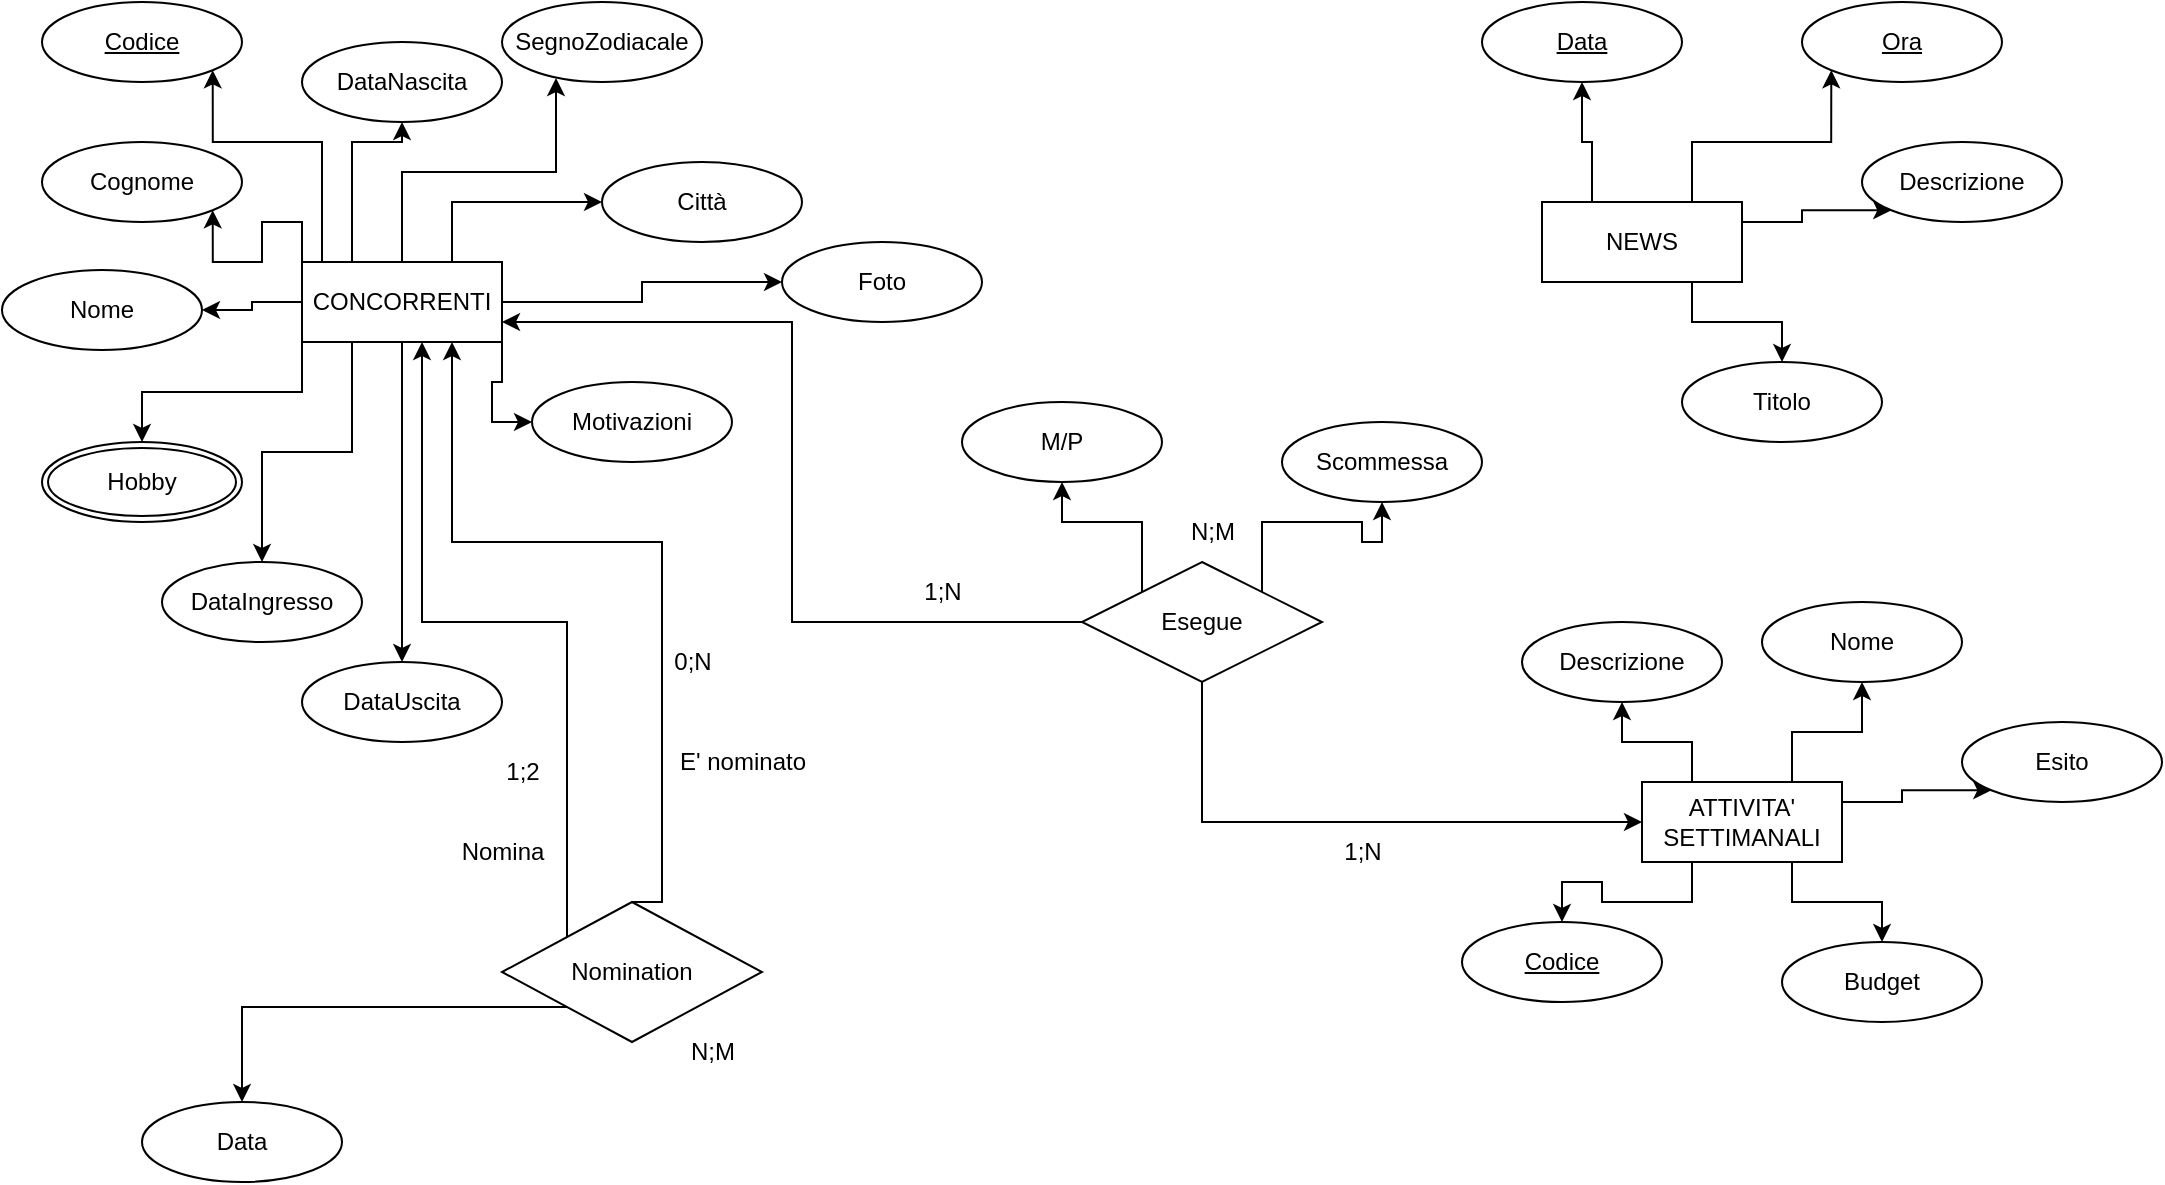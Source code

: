 <mxfile version="20.8.23" type="google"><diagram name="Page-1" id="q2eNYU6JrVqmfeQ3W6Yt"><mxGraphModel grid="1" page="1" gridSize="10" guides="1" tooltips="1" connect="1" arrows="1" fold="1" pageScale="1" pageWidth="1169" pageHeight="827" math="0" shadow="0"><root><mxCell id="0"/><mxCell id="1" parent="0"/><mxCell id="meiGzn_coHG9qIweiiqe-12" style="edgeStyle=orthogonalEdgeStyle;rounded=0;orthogonalLoop=1;jettySize=auto;html=1;exitX=0;exitY=0.5;exitDx=0;exitDy=0;entryX=1;entryY=0.5;entryDx=0;entryDy=0;" edge="1" parent="1" source="meiGzn_coHG9qIweiiqe-1" target="meiGzn_coHG9qIweiiqe-2"><mxGeometry relative="1" as="geometry"/></mxCell><mxCell id="meiGzn_coHG9qIweiiqe-13" style="edgeStyle=orthogonalEdgeStyle;rounded=0;orthogonalLoop=1;jettySize=auto;html=1;exitX=0;exitY=0;exitDx=0;exitDy=0;entryX=1;entryY=1;entryDx=0;entryDy=0;" edge="1" parent="1" source="meiGzn_coHG9qIweiiqe-1" target="meiGzn_coHG9qIweiiqe-3"><mxGeometry relative="1" as="geometry"/></mxCell><mxCell id="meiGzn_coHG9qIweiiqe-15" style="edgeStyle=orthogonalEdgeStyle;rounded=0;orthogonalLoop=1;jettySize=auto;html=1;exitX=0.5;exitY=0;exitDx=0;exitDy=0;entryX=0.27;entryY=0.95;entryDx=0;entryDy=0;entryPerimeter=0;" edge="1" parent="1" source="meiGzn_coHG9qIweiiqe-1" target="meiGzn_coHG9qIweiiqe-6"><mxGeometry relative="1" as="geometry"/></mxCell><mxCell id="meiGzn_coHG9qIweiiqe-16" style="edgeStyle=orthogonalEdgeStyle;rounded=0;orthogonalLoop=1;jettySize=auto;html=1;exitX=0.75;exitY=0;exitDx=0;exitDy=0;entryX=0;entryY=0.5;entryDx=0;entryDy=0;" edge="1" parent="1" source="meiGzn_coHG9qIweiiqe-1" target="meiGzn_coHG9qIweiiqe-7"><mxGeometry relative="1" as="geometry"/></mxCell><mxCell id="meiGzn_coHG9qIweiiqe-17" style="edgeStyle=orthogonalEdgeStyle;rounded=0;orthogonalLoop=1;jettySize=auto;html=1;exitX=1;exitY=0.5;exitDx=0;exitDy=0;entryX=0;entryY=0.5;entryDx=0;entryDy=0;" edge="1" parent="1" source="meiGzn_coHG9qIweiiqe-1" target="meiGzn_coHG9qIweiiqe-8"><mxGeometry relative="1" as="geometry"/></mxCell><mxCell id="meiGzn_coHG9qIweiiqe-59" style="edgeStyle=orthogonalEdgeStyle;rounded=0;orthogonalLoop=1;jettySize=auto;html=1;exitX=0;exitY=1;exitDx=0;exitDy=0;entryX=0.5;entryY=0;entryDx=0;entryDy=0;" edge="1" parent="1" source="meiGzn_coHG9qIweiiqe-1" target="meiGzn_coHG9qIweiiqe-11"><mxGeometry relative="1" as="geometry"/></mxCell><mxCell id="meiGzn_coHG9qIweiiqe-60" style="edgeStyle=orthogonalEdgeStyle;rounded=0;orthogonalLoop=1;jettySize=auto;html=1;exitX=0.25;exitY=1;exitDx=0;exitDy=0;entryX=0.5;entryY=0;entryDx=0;entryDy=0;" edge="1" parent="1" source="meiGzn_coHG9qIweiiqe-1" target="meiGzn_coHG9qIweiiqe-20"><mxGeometry relative="1" as="geometry"/></mxCell><mxCell id="meiGzn_coHG9qIweiiqe-61" style="edgeStyle=orthogonalEdgeStyle;rounded=0;orthogonalLoop=1;jettySize=auto;html=1;exitX=0.5;exitY=1;exitDx=0;exitDy=0;entryX=0.5;entryY=0;entryDx=0;entryDy=0;" edge="1" parent="1" source="meiGzn_coHG9qIweiiqe-1" target="meiGzn_coHG9qIweiiqe-21"><mxGeometry relative="1" as="geometry"/></mxCell><mxCell id="meiGzn_coHG9qIweiiqe-74" style="edgeStyle=orthogonalEdgeStyle;rounded=0;orthogonalLoop=1;jettySize=auto;html=1;exitX=1;exitY=1;exitDx=0;exitDy=0;entryX=0;entryY=0.5;entryDx=0;entryDy=0;" edge="1" parent="1" source="meiGzn_coHG9qIweiiqe-1" target="meiGzn_coHG9qIweiiqe-9"><mxGeometry relative="1" as="geometry"/></mxCell><mxCell id="meiGzn_coHG9qIweiiqe-76" style="edgeStyle=orthogonalEdgeStyle;rounded=0;orthogonalLoop=1;jettySize=auto;html=1;exitX=0.25;exitY=0;exitDx=0;exitDy=0;entryX=0.5;entryY=1;entryDx=0;entryDy=0;" edge="1" parent="1" source="meiGzn_coHG9qIweiiqe-1" target="meiGzn_coHG9qIweiiqe-4"><mxGeometry relative="1" as="geometry"><Array as="points"><mxPoint x="205" y="100"/><mxPoint x="230" y="100"/></Array></mxGeometry></mxCell><mxCell id="meiGzn_coHG9qIweiiqe-77" style="edgeStyle=orthogonalEdgeStyle;rounded=0;orthogonalLoop=1;jettySize=auto;html=1;exitX=0.25;exitY=0;exitDx=0;exitDy=0;entryX=1;entryY=1;entryDx=0;entryDy=0;" edge="1" parent="1" source="meiGzn_coHG9qIweiiqe-1" target="meiGzn_coHG9qIweiiqe-75"><mxGeometry relative="1" as="geometry"><Array as="points"><mxPoint x="190" y="160"/><mxPoint x="190" y="100"/><mxPoint x="135" y="100"/></Array></mxGeometry></mxCell><mxCell id="meiGzn_coHG9qIweiiqe-1" value="CONCORRENTI" style="whiteSpace=wrap;html=1;align=center;" vertex="1" parent="1"><mxGeometry x="180" y="160" width="100" height="40" as="geometry"/></mxCell><mxCell id="meiGzn_coHG9qIweiiqe-2" value="Nome" style="ellipse;whiteSpace=wrap;html=1;align=center;" vertex="1" parent="1"><mxGeometry x="30" y="164" width="100" height="40" as="geometry"/></mxCell><mxCell id="meiGzn_coHG9qIweiiqe-3" value="Cognome" style="ellipse;whiteSpace=wrap;html=1;align=center;" vertex="1" parent="1"><mxGeometry x="50" y="100" width="100" height="40" as="geometry"/></mxCell><mxCell id="meiGzn_coHG9qIweiiqe-4" value="DataNascita" style="ellipse;whiteSpace=wrap;html=1;align=center;" vertex="1" parent="1"><mxGeometry x="180" y="50" width="100" height="40" as="geometry"/></mxCell><mxCell id="meiGzn_coHG9qIweiiqe-6" value="SegnoZodiacale" style="ellipse;whiteSpace=wrap;html=1;align=center;" vertex="1" parent="1"><mxGeometry x="280" y="30" width="100" height="40" as="geometry"/></mxCell><mxCell id="meiGzn_coHG9qIweiiqe-7" value="Città" style="ellipse;whiteSpace=wrap;html=1;align=center;" vertex="1" parent="1"><mxGeometry x="330" y="110" width="100" height="40" as="geometry"/></mxCell><mxCell id="meiGzn_coHG9qIweiiqe-8" value="Foto" style="ellipse;whiteSpace=wrap;html=1;align=center;" vertex="1" parent="1"><mxGeometry x="420" y="150" width="100" height="40" as="geometry"/></mxCell><mxCell id="meiGzn_coHG9qIweiiqe-9" value="Motivazioni" style="ellipse;whiteSpace=wrap;html=1;align=center;" vertex="1" parent="1"><mxGeometry x="295" y="220" width="100" height="40" as="geometry"/></mxCell><mxCell id="meiGzn_coHG9qIweiiqe-11" value="Hobby" style="ellipse;shape=doubleEllipse;margin=3;whiteSpace=wrap;html=1;align=center;" vertex="1" parent="1"><mxGeometry x="50" y="250" width="100" height="40" as="geometry"/></mxCell><mxCell id="meiGzn_coHG9qIweiiqe-20" value="DataIngresso" style="ellipse;whiteSpace=wrap;html=1;align=center;" vertex="1" parent="1"><mxGeometry x="110" y="310" width="100" height="40" as="geometry"/></mxCell><mxCell id="meiGzn_coHG9qIweiiqe-21" value="DataUscita" style="ellipse;whiteSpace=wrap;html=1;align=center;" vertex="1" parent="1"><mxGeometry x="180" y="360" width="100" height="40" as="geometry"/></mxCell><mxCell id="meiGzn_coHG9qIweiiqe-32" style="edgeStyle=orthogonalEdgeStyle;rounded=0;orthogonalLoop=1;jettySize=auto;html=1;exitX=1;exitY=0.25;exitDx=0;exitDy=0;entryX=0;entryY=1;entryDx=0;entryDy=0;" edge="1" parent="1" source="meiGzn_coHG9qIweiiqe-24" target="meiGzn_coHG9qIweiiqe-28"><mxGeometry relative="1" as="geometry"/></mxCell><mxCell id="meiGzn_coHG9qIweiiqe-33" style="edgeStyle=orthogonalEdgeStyle;rounded=0;orthogonalLoop=1;jettySize=auto;html=1;exitX=0.75;exitY=1;exitDx=0;exitDy=0;entryX=0.5;entryY=0;entryDx=0;entryDy=0;" edge="1" parent="1" source="meiGzn_coHG9qIweiiqe-24" target="meiGzn_coHG9qIweiiqe-27"><mxGeometry relative="1" as="geometry"/></mxCell><mxCell id="meiGzn_coHG9qIweiiqe-70" style="edgeStyle=orthogonalEdgeStyle;rounded=0;orthogonalLoop=1;jettySize=auto;html=1;exitX=0.25;exitY=0;exitDx=0;exitDy=0;entryX=0.5;entryY=1;entryDx=0;entryDy=0;" edge="1" parent="1" source="meiGzn_coHG9qIweiiqe-24" target="meiGzn_coHG9qIweiiqe-69"><mxGeometry relative="1" as="geometry"/></mxCell><mxCell id="meiGzn_coHG9qIweiiqe-71" style="edgeStyle=orthogonalEdgeStyle;rounded=0;orthogonalLoop=1;jettySize=auto;html=1;exitX=0.75;exitY=0;exitDx=0;exitDy=0;entryX=0;entryY=1;entryDx=0;entryDy=0;" edge="1" parent="1" source="meiGzn_coHG9qIweiiqe-24" target="meiGzn_coHG9qIweiiqe-68"><mxGeometry relative="1" as="geometry"/></mxCell><mxCell id="meiGzn_coHG9qIweiiqe-24" value="NEWS" style="whiteSpace=wrap;html=1;align=center;" vertex="1" parent="1"><mxGeometry x="800" y="130" width="100" height="40" as="geometry"/></mxCell><mxCell id="meiGzn_coHG9qIweiiqe-27" value="Titolo" style="ellipse;whiteSpace=wrap;html=1;align=center;" vertex="1" parent="1"><mxGeometry x="870" y="210" width="100" height="40" as="geometry"/></mxCell><mxCell id="meiGzn_coHG9qIweiiqe-28" value="Descrizione" style="ellipse;whiteSpace=wrap;html=1;align=center;" vertex="1" parent="1"><mxGeometry x="960" y="100" width="100" height="40" as="geometry"/></mxCell><mxCell id="meiGzn_coHG9qIweiiqe-34" style="edgeStyle=orthogonalEdgeStyle;rounded=0;orthogonalLoop=1;jettySize=auto;html=1;exitX=0.25;exitY=0;exitDx=0;exitDy=0;entryX=0.5;entryY=1;entryDx=0;entryDy=0;" edge="1" parent="1" source="meiGzn_coHG9qIweiiqe-38" target="meiGzn_coHG9qIweiiqe-39"><mxGeometry relative="1" as="geometry"/></mxCell><mxCell id="meiGzn_coHG9qIweiiqe-35" style="edgeStyle=orthogonalEdgeStyle;rounded=0;orthogonalLoop=1;jettySize=auto;html=1;exitX=0.75;exitY=0;exitDx=0;exitDy=0;entryX=0.5;entryY=1;entryDx=0;entryDy=0;" edge="1" parent="1" source="meiGzn_coHG9qIweiiqe-38" target="meiGzn_coHG9qIweiiqe-40"><mxGeometry relative="1" as="geometry"/></mxCell><mxCell id="meiGzn_coHG9qIweiiqe-36" style="edgeStyle=orthogonalEdgeStyle;rounded=0;orthogonalLoop=1;jettySize=auto;html=1;exitX=1;exitY=0.25;exitDx=0;exitDy=0;entryX=0;entryY=1;entryDx=0;entryDy=0;" edge="1" parent="1" source="meiGzn_coHG9qIweiiqe-38" target="meiGzn_coHG9qIweiiqe-42"><mxGeometry relative="1" as="geometry"/></mxCell><mxCell id="meiGzn_coHG9qIweiiqe-37" style="edgeStyle=orthogonalEdgeStyle;rounded=0;orthogonalLoop=1;jettySize=auto;html=1;exitX=0.75;exitY=1;exitDx=0;exitDy=0;entryX=0.5;entryY=0;entryDx=0;entryDy=0;" edge="1" parent="1" source="meiGzn_coHG9qIweiiqe-38" target="meiGzn_coHG9qIweiiqe-41"><mxGeometry relative="1" as="geometry"/></mxCell><mxCell id="meiGzn_coHG9qIweiiqe-73" style="edgeStyle=orthogonalEdgeStyle;rounded=0;orthogonalLoop=1;jettySize=auto;html=1;exitX=0.25;exitY=1;exitDx=0;exitDy=0;entryX=0.5;entryY=0;entryDx=0;entryDy=0;" edge="1" parent="1" source="meiGzn_coHG9qIweiiqe-38" target="meiGzn_coHG9qIweiiqe-72"><mxGeometry relative="1" as="geometry"/></mxCell><mxCell id="meiGzn_coHG9qIweiiqe-38" value="ATTIVITA' SETTIMANALI" style="whiteSpace=wrap;html=1;align=center;" vertex="1" parent="1"><mxGeometry x="850" y="420" width="100" height="40" as="geometry"/></mxCell><mxCell id="meiGzn_coHG9qIweiiqe-39" value="Descrizione" style="ellipse;whiteSpace=wrap;html=1;align=center;" vertex="1" parent="1"><mxGeometry x="790" y="340" width="100" height="40" as="geometry"/></mxCell><mxCell id="meiGzn_coHG9qIweiiqe-40" value="Nome" style="ellipse;whiteSpace=wrap;html=1;align=center;" vertex="1" parent="1"><mxGeometry x="910" y="330" width="100" height="40" as="geometry"/></mxCell><mxCell id="meiGzn_coHG9qIweiiqe-41" value="Budget" style="ellipse;whiteSpace=wrap;html=1;align=center;" vertex="1" parent="1"><mxGeometry x="920" y="500" width="100" height="40" as="geometry"/></mxCell><mxCell id="meiGzn_coHG9qIweiiqe-42" value="Esito" style="ellipse;whiteSpace=wrap;html=1;align=center;" vertex="1" parent="1"><mxGeometry x="1010" y="390" width="100" height="40" as="geometry"/></mxCell><mxCell id="meiGzn_coHG9qIweiiqe-44" value="Data" style="ellipse;whiteSpace=wrap;html=1;align=center;" vertex="1" parent="1"><mxGeometry x="100" y="580" width="100" height="40" as="geometry"/></mxCell><mxCell id="meiGzn_coHG9qIweiiqe-58" style="edgeStyle=orthogonalEdgeStyle;rounded=0;orthogonalLoop=1;jettySize=auto;html=1;exitX=0;exitY=1;exitDx=0;exitDy=0;entryX=0.5;entryY=0;entryDx=0;entryDy=0;" edge="1" parent="1" source="meiGzn_coHG9qIweiiqe-47" target="meiGzn_coHG9qIweiiqe-44"><mxGeometry relative="1" as="geometry"/></mxCell><mxCell id="meiGzn_coHG9qIweiiqe-63" style="edgeStyle=orthogonalEdgeStyle;rounded=0;orthogonalLoop=1;jettySize=auto;html=1;exitX=0;exitY=0;exitDx=0;exitDy=0;entryX=0.6;entryY=1;entryDx=0;entryDy=0;entryPerimeter=0;" edge="1" parent="1" source="meiGzn_coHG9qIweiiqe-47" target="meiGzn_coHG9qIweiiqe-1"><mxGeometry relative="1" as="geometry"/></mxCell><mxCell id="meiGzn_coHG9qIweiiqe-64" style="edgeStyle=orthogonalEdgeStyle;rounded=0;orthogonalLoop=1;jettySize=auto;html=1;exitX=0.5;exitY=0;exitDx=0;exitDy=0;entryX=0.75;entryY=1;entryDx=0;entryDy=0;" edge="1" parent="1" source="meiGzn_coHG9qIweiiqe-47" target="meiGzn_coHG9qIweiiqe-1"><mxGeometry relative="1" as="geometry"><Array as="points"><mxPoint x="360" y="480"/><mxPoint x="360" y="300"/><mxPoint x="255" y="300"/></Array></mxGeometry></mxCell><mxCell id="meiGzn_coHG9qIweiiqe-47" value="Nomination" style="shape=rhombus;perimeter=rhombusPerimeter;whiteSpace=wrap;html=1;align=center;" vertex="1" parent="1"><mxGeometry x="280" y="480" width="130" height="70" as="geometry"/></mxCell><mxCell id="meiGzn_coHG9qIweiiqe-55" style="edgeStyle=orthogonalEdgeStyle;rounded=0;orthogonalLoop=1;jettySize=auto;html=1;exitX=0;exitY=0.5;exitDx=0;exitDy=0;entryX=1;entryY=0.75;entryDx=0;entryDy=0;" edge="1" parent="1" source="meiGzn_coHG9qIweiiqe-53" target="meiGzn_coHG9qIweiiqe-1"><mxGeometry relative="1" as="geometry"/></mxCell><mxCell id="meiGzn_coHG9qIweiiqe-67" style="edgeStyle=orthogonalEdgeStyle;rounded=0;orthogonalLoop=1;jettySize=auto;html=1;exitX=0.5;exitY=1;exitDx=0;exitDy=0;entryX=0;entryY=0.5;entryDx=0;entryDy=0;" edge="1" parent="1" source="meiGzn_coHG9qIweiiqe-53" target="meiGzn_coHG9qIweiiqe-38"><mxGeometry relative="1" as="geometry"/></mxCell><mxCell id="meiGzn_coHG9qIweiiqe-84" style="edgeStyle=orthogonalEdgeStyle;rounded=0;orthogonalLoop=1;jettySize=auto;html=1;exitX=0;exitY=0;exitDx=0;exitDy=0;entryX=0.5;entryY=1;entryDx=0;entryDy=0;" edge="1" parent="1" source="meiGzn_coHG9qIweiiqe-53" target="meiGzn_coHG9qIweiiqe-81"><mxGeometry relative="1" as="geometry"/></mxCell><mxCell id="meiGzn_coHG9qIweiiqe-86" style="edgeStyle=orthogonalEdgeStyle;rounded=0;orthogonalLoop=1;jettySize=auto;html=1;exitX=1;exitY=0;exitDx=0;exitDy=0;entryX=0.5;entryY=1;entryDx=0;entryDy=0;" edge="1" parent="1" source="meiGzn_coHG9qIweiiqe-53" target="meiGzn_coHG9qIweiiqe-85"><mxGeometry relative="1" as="geometry"/></mxCell><mxCell id="meiGzn_coHG9qIweiiqe-53" value="Esegue" style="shape=rhombus;perimeter=rhombusPerimeter;whiteSpace=wrap;html=1;align=center;" vertex="1" parent="1"><mxGeometry x="570" y="310" width="120" height="60" as="geometry"/></mxCell><mxCell id="meiGzn_coHG9qIweiiqe-65" value="E' nominato" style="text;html=1;align=center;verticalAlign=middle;resizable=0;points=[];autosize=1;strokeColor=none;fillColor=none;" vertex="1" parent="1"><mxGeometry x="355" y="395" width="90" height="30" as="geometry"/></mxCell><mxCell id="meiGzn_coHG9qIweiiqe-66" value="Nomina" style="text;html=1;align=center;verticalAlign=middle;resizable=0;points=[];autosize=1;strokeColor=none;fillColor=none;" vertex="1" parent="1"><mxGeometry x="250" y="440" width="60" height="30" as="geometry"/></mxCell><mxCell id="meiGzn_coHG9qIweiiqe-68" value="Ora" style="ellipse;whiteSpace=wrap;html=1;align=center;fontStyle=4;" vertex="1" parent="1"><mxGeometry x="930" y="30" width="100" height="40" as="geometry"/></mxCell><mxCell id="meiGzn_coHG9qIweiiqe-69" value="Data" style="ellipse;whiteSpace=wrap;html=1;align=center;fontStyle=4;" vertex="1" parent="1"><mxGeometry x="770" y="30" width="100" height="40" as="geometry"/></mxCell><mxCell id="meiGzn_coHG9qIweiiqe-72" value="Codice" style="ellipse;whiteSpace=wrap;html=1;align=center;fontStyle=4;" vertex="1" parent="1"><mxGeometry x="760" y="490" width="100" height="40" as="geometry"/></mxCell><mxCell id="meiGzn_coHG9qIweiiqe-75" value="Codice" style="ellipse;whiteSpace=wrap;html=1;align=center;fontStyle=4;" vertex="1" parent="1"><mxGeometry x="50" y="30" width="100" height="40" as="geometry"/></mxCell><mxCell id="meiGzn_coHG9qIweiiqe-78" value="1;N" style="text;html=1;align=center;verticalAlign=middle;resizable=0;points=[];autosize=1;strokeColor=none;fillColor=none;" vertex="1" parent="1"><mxGeometry x="480" y="310" width="40" height="30" as="geometry"/></mxCell><mxCell id="meiGzn_coHG9qIweiiqe-79" value="1;N" style="text;html=1;align=center;verticalAlign=middle;resizable=0;points=[];autosize=1;strokeColor=none;fillColor=none;" vertex="1" parent="1"><mxGeometry x="690" y="440" width="40" height="30" as="geometry"/></mxCell><mxCell id="meiGzn_coHG9qIweiiqe-80" value="N;M" style="text;html=1;align=center;verticalAlign=middle;resizable=0;points=[];autosize=1;strokeColor=none;fillColor=none;" vertex="1" parent="1"><mxGeometry x="610" y="280" width="50" height="30" as="geometry"/></mxCell><mxCell id="meiGzn_coHG9qIweiiqe-81" value="M/P" style="ellipse;whiteSpace=wrap;html=1;align=center;" vertex="1" parent="1"><mxGeometry x="510" y="230" width="100" height="40" as="geometry"/></mxCell><mxCell id="meiGzn_coHG9qIweiiqe-85" value="Scommessa" style="ellipse;whiteSpace=wrap;html=1;align=center;" vertex="1" parent="1"><mxGeometry x="670" y="240" width="100" height="40" as="geometry"/></mxCell><mxCell id="meiGzn_coHG9qIweiiqe-87" value="0;N" style="text;html=1;align=center;verticalAlign=middle;resizable=0;points=[];autosize=1;strokeColor=none;fillColor=none;" vertex="1" parent="1"><mxGeometry x="355" y="345" width="40" height="30" as="geometry"/></mxCell><mxCell id="meiGzn_coHG9qIweiiqe-88" value="1;2" style="text;html=1;align=center;verticalAlign=middle;resizable=0;points=[];autosize=1;strokeColor=none;fillColor=none;" vertex="1" parent="1"><mxGeometry x="270" y="400" width="40" height="30" as="geometry"/></mxCell><mxCell id="meiGzn_coHG9qIweiiqe-89" value="N;M" style="text;html=1;align=center;verticalAlign=middle;resizable=0;points=[];autosize=1;strokeColor=none;fillColor=none;" vertex="1" parent="1"><mxGeometry x="360" y="540" width="50" height="30" as="geometry"/></mxCell></root></mxGraphModel></diagram></mxfile>